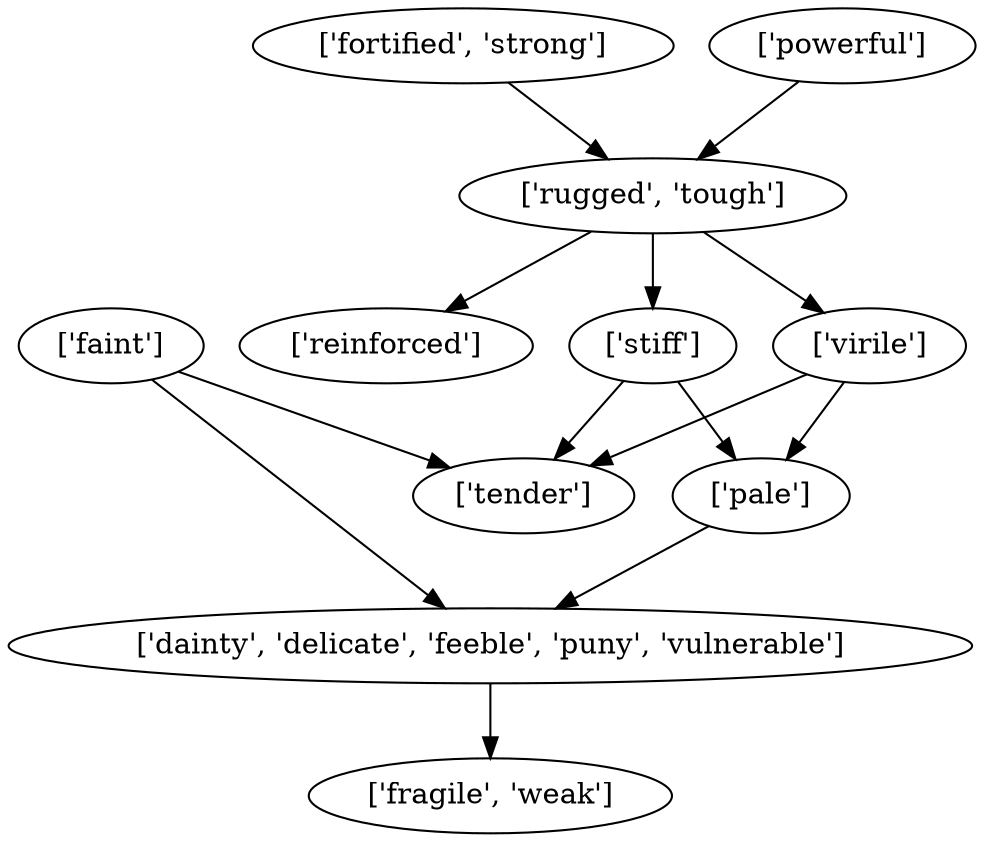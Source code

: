 strict digraph  {
	"['pale']" -> "['dainty', 'delicate', 'feeble', 'puny', 'vulnerable']";
	"['dainty', 'delicate', 'feeble', 'puny', 'vulnerable']" -> "['fragile', 'weak']";
	"['virile']" -> "['pale']";
	"['virile']" -> "['tender']";
	"['rugged', 'tough']" -> "['virile']";
	"['rugged', 'tough']" -> "['stiff']";
	"['rugged', 'tough']" -> "['reinforced']";
	"['stiff']" -> "['pale']";
	"['stiff']" -> "['tender']";
	"['fortified', 'strong']" -> "['rugged', 'tough']";
	"['powerful']" -> "['rugged', 'tough']";
	"['faint']" -> "['dainty', 'delicate', 'feeble', 'puny', 'vulnerable']";
	"['faint']" -> "['tender']";
}
